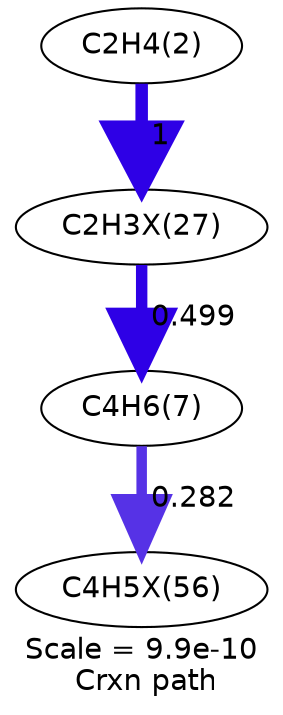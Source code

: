 digraph reaction_paths {
center=1;
s5 -> s36[fontname="Helvetica", style="setlinewidth(6)", arrowsize=3, color="0.7, 1.5, 0.9"
, label=" 1"];
s36 -> s8[fontname="Helvetica", style="setlinewidth(5.48)", arrowsize=2.74, color="0.7, 0.999, 0.9"
, label=" 0.499"];
s8 -> s47[fontname="Helvetica", style="setlinewidth(5.04)", arrowsize=2.52, color="0.7, 0.782, 0.9"
, label=" 0.282"];
s5 [ fontname="Helvetica", label="C2H4(2)"];
s8 [ fontname="Helvetica", label="C4H6(7)"];
s36 [ fontname="Helvetica", label="C2H3X(27)"];
s47 [ fontname="Helvetica", label="C4H5X(56)"];
 label = "Scale = 9.9e-10\l Crxn path";
 fontname = "Helvetica";
}
